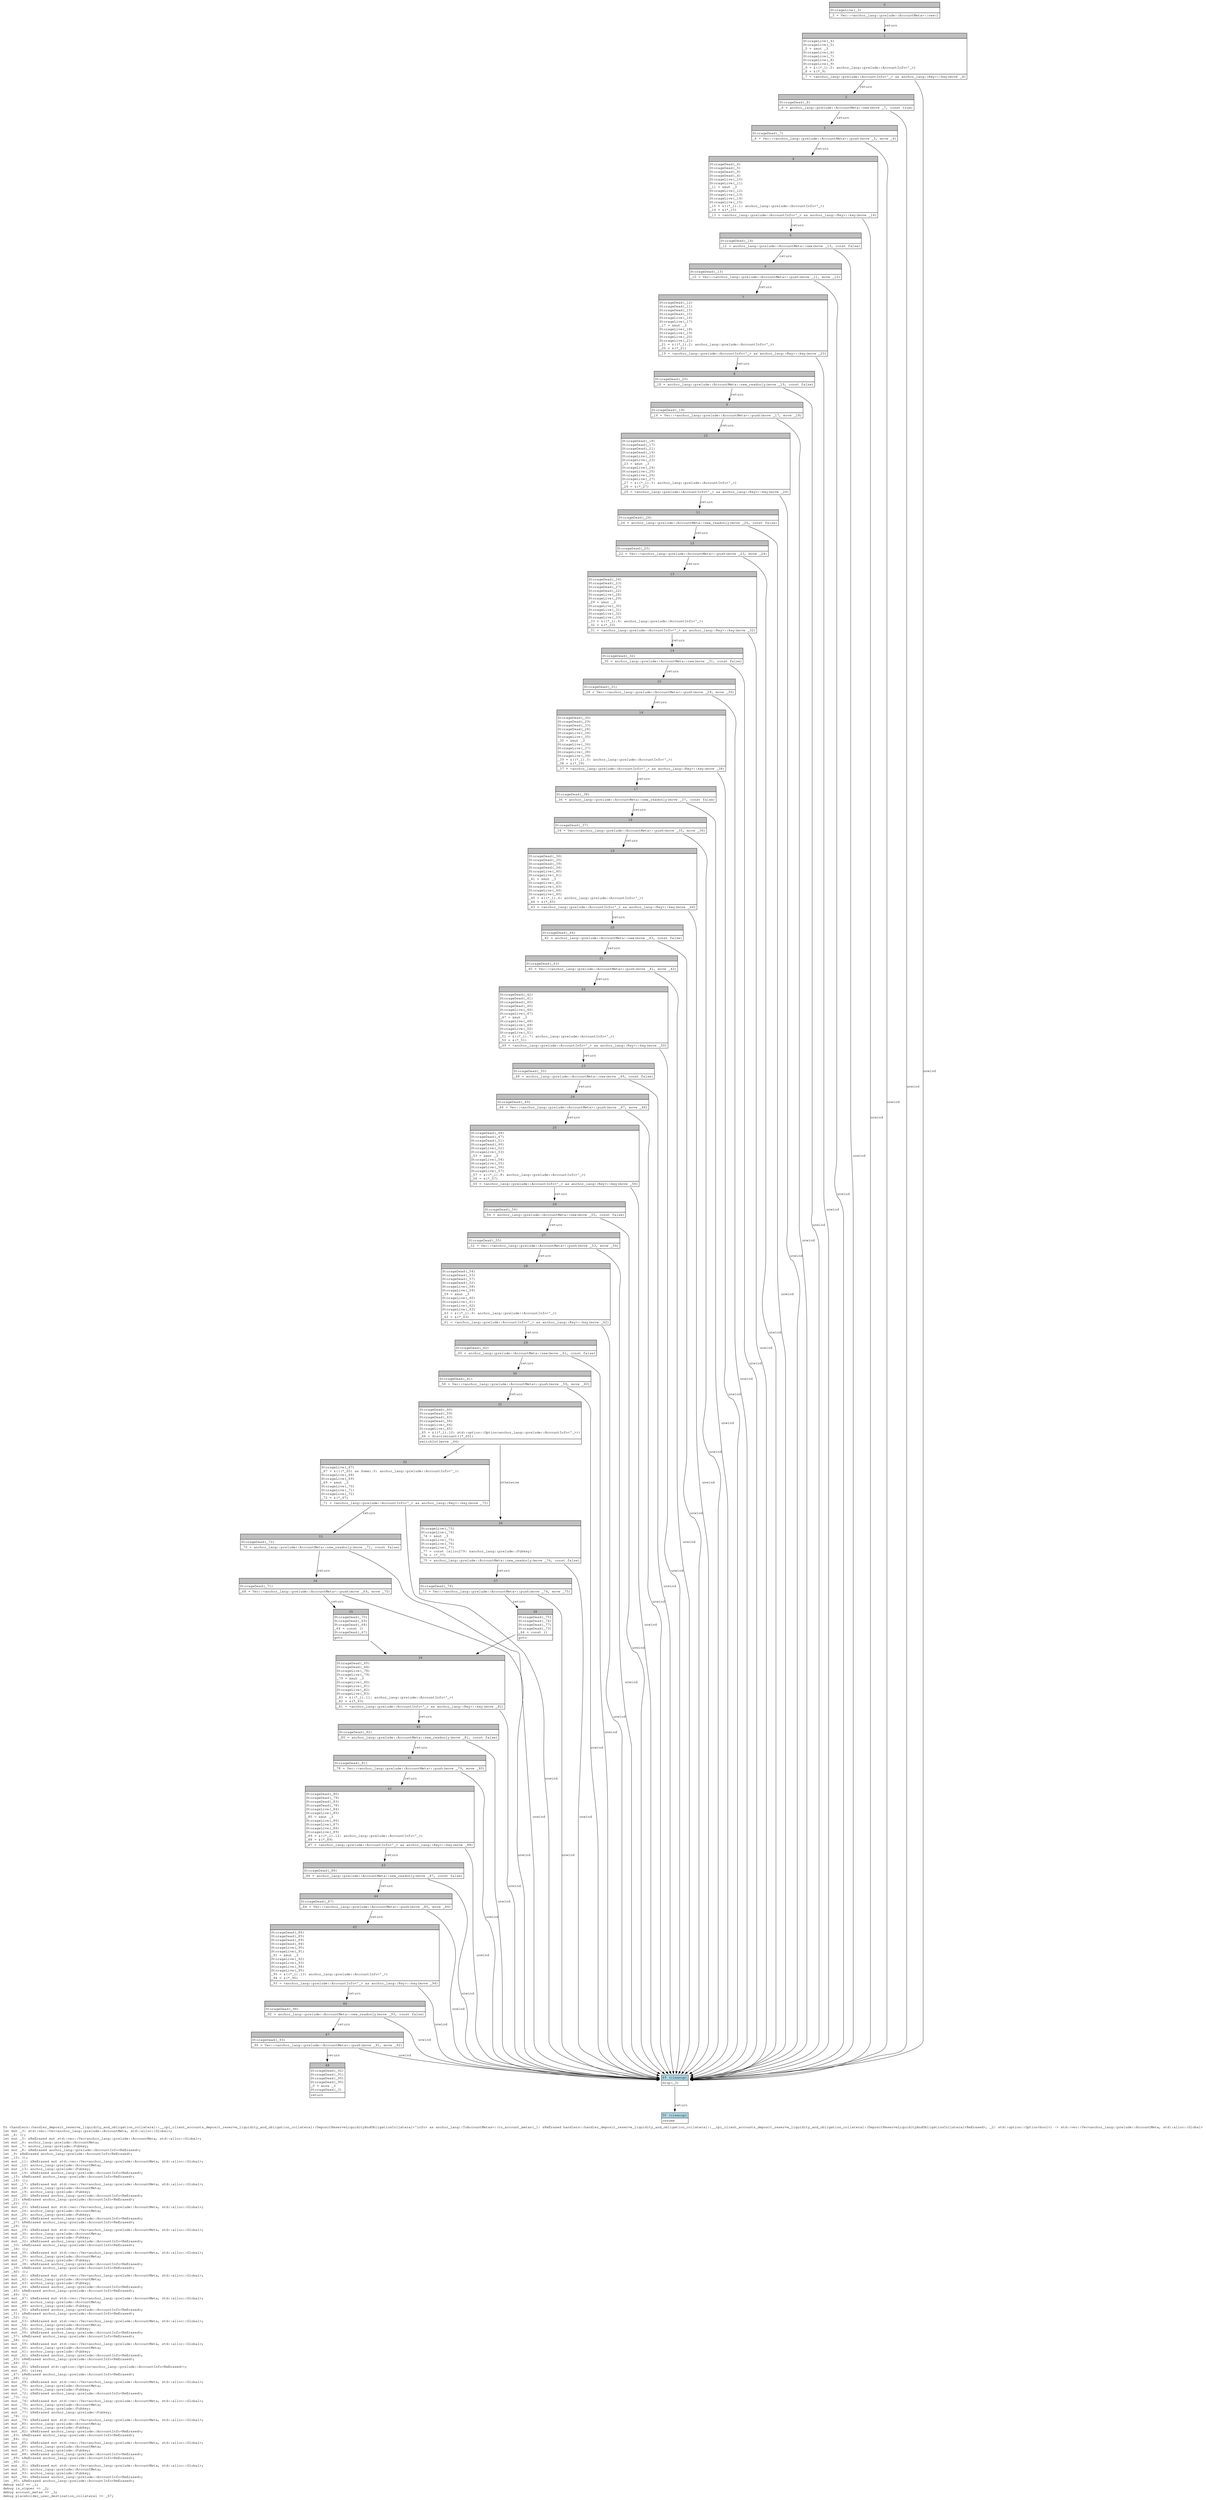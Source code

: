 digraph Mir_0_3464 {
    graph [fontname="Courier, monospace"];
    node [fontname="Courier, monospace"];
    edge [fontname="Courier, monospace"];
    label=<fn &lt;handlers::handler_deposit_reserve_liquidity_and_obligation_collateral::__cpi_client_accounts_deposit_reserve_liquidity_and_obligation_collateral::DepositReserveLiquidityAndObligationCollateral&lt;'info&gt; as anchor_lang::ToAccountMetas&gt;::to_account_metas(_1: &amp;ReErased handlers::handler_deposit_reserve_liquidity_and_obligation_collateral::__cpi_client_accounts_deposit_reserve_liquidity_and_obligation_collateral::DepositReserveLiquidityAndObligationCollateral&lt;ReErased&gt;, _2: std::option::Option&lt;bool&gt;) -&gt; std::vec::Vec&lt;anchor_lang::prelude::AccountMeta, std::alloc::Global&gt;<br align="left"/>let mut _3: std::vec::Vec&lt;anchor_lang::prelude::AccountMeta, std::alloc::Global&gt;;<br align="left"/>let _4: ();<br align="left"/>let mut _5: &amp;ReErased mut std::vec::Vec&lt;anchor_lang::prelude::AccountMeta, std::alloc::Global&gt;;<br align="left"/>let mut _6: anchor_lang::prelude::AccountMeta;<br align="left"/>let mut _7: anchor_lang::prelude::Pubkey;<br align="left"/>let mut _8: &amp;ReErased anchor_lang::prelude::AccountInfo&lt;ReErased&gt;;<br align="left"/>let _9: &amp;ReErased anchor_lang::prelude::AccountInfo&lt;ReErased&gt;;<br align="left"/>let _10: ();<br align="left"/>let mut _11: &amp;ReErased mut std::vec::Vec&lt;anchor_lang::prelude::AccountMeta, std::alloc::Global&gt;;<br align="left"/>let mut _12: anchor_lang::prelude::AccountMeta;<br align="left"/>let mut _13: anchor_lang::prelude::Pubkey;<br align="left"/>let mut _14: &amp;ReErased anchor_lang::prelude::AccountInfo&lt;ReErased&gt;;<br align="left"/>let _15: &amp;ReErased anchor_lang::prelude::AccountInfo&lt;ReErased&gt;;<br align="left"/>let _16: ();<br align="left"/>let mut _17: &amp;ReErased mut std::vec::Vec&lt;anchor_lang::prelude::AccountMeta, std::alloc::Global&gt;;<br align="left"/>let mut _18: anchor_lang::prelude::AccountMeta;<br align="left"/>let mut _19: anchor_lang::prelude::Pubkey;<br align="left"/>let mut _20: &amp;ReErased anchor_lang::prelude::AccountInfo&lt;ReErased&gt;;<br align="left"/>let _21: &amp;ReErased anchor_lang::prelude::AccountInfo&lt;ReErased&gt;;<br align="left"/>let _22: ();<br align="left"/>let mut _23: &amp;ReErased mut std::vec::Vec&lt;anchor_lang::prelude::AccountMeta, std::alloc::Global&gt;;<br align="left"/>let mut _24: anchor_lang::prelude::AccountMeta;<br align="left"/>let mut _25: anchor_lang::prelude::Pubkey;<br align="left"/>let mut _26: &amp;ReErased anchor_lang::prelude::AccountInfo&lt;ReErased&gt;;<br align="left"/>let _27: &amp;ReErased anchor_lang::prelude::AccountInfo&lt;ReErased&gt;;<br align="left"/>let _28: ();<br align="left"/>let mut _29: &amp;ReErased mut std::vec::Vec&lt;anchor_lang::prelude::AccountMeta, std::alloc::Global&gt;;<br align="left"/>let mut _30: anchor_lang::prelude::AccountMeta;<br align="left"/>let mut _31: anchor_lang::prelude::Pubkey;<br align="left"/>let mut _32: &amp;ReErased anchor_lang::prelude::AccountInfo&lt;ReErased&gt;;<br align="left"/>let _33: &amp;ReErased anchor_lang::prelude::AccountInfo&lt;ReErased&gt;;<br align="left"/>let _34: ();<br align="left"/>let mut _35: &amp;ReErased mut std::vec::Vec&lt;anchor_lang::prelude::AccountMeta, std::alloc::Global&gt;;<br align="left"/>let mut _36: anchor_lang::prelude::AccountMeta;<br align="left"/>let mut _37: anchor_lang::prelude::Pubkey;<br align="left"/>let mut _38: &amp;ReErased anchor_lang::prelude::AccountInfo&lt;ReErased&gt;;<br align="left"/>let _39: &amp;ReErased anchor_lang::prelude::AccountInfo&lt;ReErased&gt;;<br align="left"/>let _40: ();<br align="left"/>let mut _41: &amp;ReErased mut std::vec::Vec&lt;anchor_lang::prelude::AccountMeta, std::alloc::Global&gt;;<br align="left"/>let mut _42: anchor_lang::prelude::AccountMeta;<br align="left"/>let mut _43: anchor_lang::prelude::Pubkey;<br align="left"/>let mut _44: &amp;ReErased anchor_lang::prelude::AccountInfo&lt;ReErased&gt;;<br align="left"/>let _45: &amp;ReErased anchor_lang::prelude::AccountInfo&lt;ReErased&gt;;<br align="left"/>let _46: ();<br align="left"/>let mut _47: &amp;ReErased mut std::vec::Vec&lt;anchor_lang::prelude::AccountMeta, std::alloc::Global&gt;;<br align="left"/>let mut _48: anchor_lang::prelude::AccountMeta;<br align="left"/>let mut _49: anchor_lang::prelude::Pubkey;<br align="left"/>let mut _50: &amp;ReErased anchor_lang::prelude::AccountInfo&lt;ReErased&gt;;<br align="left"/>let _51: &amp;ReErased anchor_lang::prelude::AccountInfo&lt;ReErased&gt;;<br align="left"/>let _52: ();<br align="left"/>let mut _53: &amp;ReErased mut std::vec::Vec&lt;anchor_lang::prelude::AccountMeta, std::alloc::Global&gt;;<br align="left"/>let mut _54: anchor_lang::prelude::AccountMeta;<br align="left"/>let mut _55: anchor_lang::prelude::Pubkey;<br align="left"/>let mut _56: &amp;ReErased anchor_lang::prelude::AccountInfo&lt;ReErased&gt;;<br align="left"/>let _57: &amp;ReErased anchor_lang::prelude::AccountInfo&lt;ReErased&gt;;<br align="left"/>let _58: ();<br align="left"/>let mut _59: &amp;ReErased mut std::vec::Vec&lt;anchor_lang::prelude::AccountMeta, std::alloc::Global&gt;;<br align="left"/>let mut _60: anchor_lang::prelude::AccountMeta;<br align="left"/>let mut _61: anchor_lang::prelude::Pubkey;<br align="left"/>let mut _62: &amp;ReErased anchor_lang::prelude::AccountInfo&lt;ReErased&gt;;<br align="left"/>let _63: &amp;ReErased anchor_lang::prelude::AccountInfo&lt;ReErased&gt;;<br align="left"/>let _64: ();<br align="left"/>let mut _65: &amp;ReErased std::option::Option&lt;anchor_lang::prelude::AccountInfo&lt;ReErased&gt;&gt;;<br align="left"/>let mut _66: isize;<br align="left"/>let _67: &amp;ReErased anchor_lang::prelude::AccountInfo&lt;ReErased&gt;;<br align="left"/>let _68: ();<br align="left"/>let mut _69: &amp;ReErased mut std::vec::Vec&lt;anchor_lang::prelude::AccountMeta, std::alloc::Global&gt;;<br align="left"/>let mut _70: anchor_lang::prelude::AccountMeta;<br align="left"/>let mut _71: anchor_lang::prelude::Pubkey;<br align="left"/>let mut _72: &amp;ReErased anchor_lang::prelude::AccountInfo&lt;ReErased&gt;;<br align="left"/>let _73: ();<br align="left"/>let mut _74: &amp;ReErased mut std::vec::Vec&lt;anchor_lang::prelude::AccountMeta, std::alloc::Global&gt;;<br align="left"/>let mut _75: anchor_lang::prelude::AccountMeta;<br align="left"/>let mut _76: anchor_lang::prelude::Pubkey;<br align="left"/>let mut _77: &amp;ReErased anchor_lang::prelude::Pubkey;<br align="left"/>let _78: ();<br align="left"/>let mut _79: &amp;ReErased mut std::vec::Vec&lt;anchor_lang::prelude::AccountMeta, std::alloc::Global&gt;;<br align="left"/>let mut _80: anchor_lang::prelude::AccountMeta;<br align="left"/>let mut _81: anchor_lang::prelude::Pubkey;<br align="left"/>let mut _82: &amp;ReErased anchor_lang::prelude::AccountInfo&lt;ReErased&gt;;<br align="left"/>let _83: &amp;ReErased anchor_lang::prelude::AccountInfo&lt;ReErased&gt;;<br align="left"/>let _84: ();<br align="left"/>let mut _85: &amp;ReErased mut std::vec::Vec&lt;anchor_lang::prelude::AccountMeta, std::alloc::Global&gt;;<br align="left"/>let mut _86: anchor_lang::prelude::AccountMeta;<br align="left"/>let mut _87: anchor_lang::prelude::Pubkey;<br align="left"/>let mut _88: &amp;ReErased anchor_lang::prelude::AccountInfo&lt;ReErased&gt;;<br align="left"/>let _89: &amp;ReErased anchor_lang::prelude::AccountInfo&lt;ReErased&gt;;<br align="left"/>let _90: ();<br align="left"/>let mut _91: &amp;ReErased mut std::vec::Vec&lt;anchor_lang::prelude::AccountMeta, std::alloc::Global&gt;;<br align="left"/>let mut _92: anchor_lang::prelude::AccountMeta;<br align="left"/>let mut _93: anchor_lang::prelude::Pubkey;<br align="left"/>let mut _94: &amp;ReErased anchor_lang::prelude::AccountInfo&lt;ReErased&gt;;<br align="left"/>let _95: &amp;ReErased anchor_lang::prelude::AccountInfo&lt;ReErased&gt;;<br align="left"/>debug self =&gt; _1;<br align="left"/>debug is_signer =&gt; _2;<br align="left"/>debug account_metas =&gt; _3;<br align="left"/>debug placeholder_user_destination_collateral =&gt; _67;<br align="left"/>>;
    bb0__0_3464 [shape="none", label=<<table border="0" cellborder="1" cellspacing="0"><tr><td bgcolor="gray" align="center" colspan="1">0</td></tr><tr><td align="left" balign="left">StorageLive(_3)<br/></td></tr><tr><td align="left">_3 = Vec::&lt;anchor_lang::prelude::AccountMeta&gt;::new()</td></tr></table>>];
    bb1__0_3464 [shape="none", label=<<table border="0" cellborder="1" cellspacing="0"><tr><td bgcolor="gray" align="center" colspan="1">1</td></tr><tr><td align="left" balign="left">StorageLive(_4)<br/>StorageLive(_5)<br/>_5 = &amp;mut _3<br/>StorageLive(_6)<br/>StorageLive(_7)<br/>StorageLive(_8)<br/>StorageLive(_9)<br/>_9 = &amp;((*_1).0: anchor_lang::prelude::AccountInfo&lt;'_&gt;)<br/>_8 = &amp;(*_9)<br/></td></tr><tr><td align="left">_7 = &lt;anchor_lang::prelude::AccountInfo&lt;'_&gt; as anchor_lang::Key&gt;::key(move _8)</td></tr></table>>];
    bb2__0_3464 [shape="none", label=<<table border="0" cellborder="1" cellspacing="0"><tr><td bgcolor="gray" align="center" colspan="1">2</td></tr><tr><td align="left" balign="left">StorageDead(_8)<br/></td></tr><tr><td align="left">_6 = anchor_lang::prelude::AccountMeta::new(move _7, const true)</td></tr></table>>];
    bb3__0_3464 [shape="none", label=<<table border="0" cellborder="1" cellspacing="0"><tr><td bgcolor="gray" align="center" colspan="1">3</td></tr><tr><td align="left" balign="left">StorageDead(_7)<br/></td></tr><tr><td align="left">_4 = Vec::&lt;anchor_lang::prelude::AccountMeta&gt;::push(move _5, move _6)</td></tr></table>>];
    bb4__0_3464 [shape="none", label=<<table border="0" cellborder="1" cellspacing="0"><tr><td bgcolor="gray" align="center" colspan="1">4</td></tr><tr><td align="left" balign="left">StorageDead(_6)<br/>StorageDead(_5)<br/>StorageDead(_9)<br/>StorageDead(_4)<br/>StorageLive(_10)<br/>StorageLive(_11)<br/>_11 = &amp;mut _3<br/>StorageLive(_12)<br/>StorageLive(_13)<br/>StorageLive(_14)<br/>StorageLive(_15)<br/>_15 = &amp;((*_1).1: anchor_lang::prelude::AccountInfo&lt;'_&gt;)<br/>_14 = &amp;(*_15)<br/></td></tr><tr><td align="left">_13 = &lt;anchor_lang::prelude::AccountInfo&lt;'_&gt; as anchor_lang::Key&gt;::key(move _14)</td></tr></table>>];
    bb5__0_3464 [shape="none", label=<<table border="0" cellborder="1" cellspacing="0"><tr><td bgcolor="gray" align="center" colspan="1">5</td></tr><tr><td align="left" balign="left">StorageDead(_14)<br/></td></tr><tr><td align="left">_12 = anchor_lang::prelude::AccountMeta::new(move _13, const false)</td></tr></table>>];
    bb6__0_3464 [shape="none", label=<<table border="0" cellborder="1" cellspacing="0"><tr><td bgcolor="gray" align="center" colspan="1">6</td></tr><tr><td align="left" balign="left">StorageDead(_13)<br/></td></tr><tr><td align="left">_10 = Vec::&lt;anchor_lang::prelude::AccountMeta&gt;::push(move _11, move _12)</td></tr></table>>];
    bb7__0_3464 [shape="none", label=<<table border="0" cellborder="1" cellspacing="0"><tr><td bgcolor="gray" align="center" colspan="1">7</td></tr><tr><td align="left" balign="left">StorageDead(_12)<br/>StorageDead(_11)<br/>StorageDead(_15)<br/>StorageDead(_10)<br/>StorageLive(_16)<br/>StorageLive(_17)<br/>_17 = &amp;mut _3<br/>StorageLive(_18)<br/>StorageLive(_19)<br/>StorageLive(_20)<br/>StorageLive(_21)<br/>_21 = &amp;((*_1).2: anchor_lang::prelude::AccountInfo&lt;'_&gt;)<br/>_20 = &amp;(*_21)<br/></td></tr><tr><td align="left">_19 = &lt;anchor_lang::prelude::AccountInfo&lt;'_&gt; as anchor_lang::Key&gt;::key(move _20)</td></tr></table>>];
    bb8__0_3464 [shape="none", label=<<table border="0" cellborder="1" cellspacing="0"><tr><td bgcolor="gray" align="center" colspan="1">8</td></tr><tr><td align="left" balign="left">StorageDead(_20)<br/></td></tr><tr><td align="left">_18 = anchor_lang::prelude::AccountMeta::new_readonly(move _19, const false)</td></tr></table>>];
    bb9__0_3464 [shape="none", label=<<table border="0" cellborder="1" cellspacing="0"><tr><td bgcolor="gray" align="center" colspan="1">9</td></tr><tr><td align="left" balign="left">StorageDead(_19)<br/></td></tr><tr><td align="left">_16 = Vec::&lt;anchor_lang::prelude::AccountMeta&gt;::push(move _17, move _18)</td></tr></table>>];
    bb10__0_3464 [shape="none", label=<<table border="0" cellborder="1" cellspacing="0"><tr><td bgcolor="gray" align="center" colspan="1">10</td></tr><tr><td align="left" balign="left">StorageDead(_18)<br/>StorageDead(_17)<br/>StorageDead(_21)<br/>StorageDead(_16)<br/>StorageLive(_22)<br/>StorageLive(_23)<br/>_23 = &amp;mut _3<br/>StorageLive(_24)<br/>StorageLive(_25)<br/>StorageLive(_26)<br/>StorageLive(_27)<br/>_27 = &amp;((*_1).3: anchor_lang::prelude::AccountInfo&lt;'_&gt;)<br/>_26 = &amp;(*_27)<br/></td></tr><tr><td align="left">_25 = &lt;anchor_lang::prelude::AccountInfo&lt;'_&gt; as anchor_lang::Key&gt;::key(move _26)</td></tr></table>>];
    bb11__0_3464 [shape="none", label=<<table border="0" cellborder="1" cellspacing="0"><tr><td bgcolor="gray" align="center" colspan="1">11</td></tr><tr><td align="left" balign="left">StorageDead(_26)<br/></td></tr><tr><td align="left">_24 = anchor_lang::prelude::AccountMeta::new_readonly(move _25, const false)</td></tr></table>>];
    bb12__0_3464 [shape="none", label=<<table border="0" cellborder="1" cellspacing="0"><tr><td bgcolor="gray" align="center" colspan="1">12</td></tr><tr><td align="left" balign="left">StorageDead(_25)<br/></td></tr><tr><td align="left">_22 = Vec::&lt;anchor_lang::prelude::AccountMeta&gt;::push(move _23, move _24)</td></tr></table>>];
    bb13__0_3464 [shape="none", label=<<table border="0" cellborder="1" cellspacing="0"><tr><td bgcolor="gray" align="center" colspan="1">13</td></tr><tr><td align="left" balign="left">StorageDead(_24)<br/>StorageDead(_23)<br/>StorageDead(_27)<br/>StorageDead(_22)<br/>StorageLive(_28)<br/>StorageLive(_29)<br/>_29 = &amp;mut _3<br/>StorageLive(_30)<br/>StorageLive(_31)<br/>StorageLive(_32)<br/>StorageLive(_33)<br/>_33 = &amp;((*_1).4: anchor_lang::prelude::AccountInfo&lt;'_&gt;)<br/>_32 = &amp;(*_33)<br/></td></tr><tr><td align="left">_31 = &lt;anchor_lang::prelude::AccountInfo&lt;'_&gt; as anchor_lang::Key&gt;::key(move _32)</td></tr></table>>];
    bb14__0_3464 [shape="none", label=<<table border="0" cellborder="1" cellspacing="0"><tr><td bgcolor="gray" align="center" colspan="1">14</td></tr><tr><td align="left" balign="left">StorageDead(_32)<br/></td></tr><tr><td align="left">_30 = anchor_lang::prelude::AccountMeta::new(move _31, const false)</td></tr></table>>];
    bb15__0_3464 [shape="none", label=<<table border="0" cellborder="1" cellspacing="0"><tr><td bgcolor="gray" align="center" colspan="1">15</td></tr><tr><td align="left" balign="left">StorageDead(_31)<br/></td></tr><tr><td align="left">_28 = Vec::&lt;anchor_lang::prelude::AccountMeta&gt;::push(move _29, move _30)</td></tr></table>>];
    bb16__0_3464 [shape="none", label=<<table border="0" cellborder="1" cellspacing="0"><tr><td bgcolor="gray" align="center" colspan="1">16</td></tr><tr><td align="left" balign="left">StorageDead(_30)<br/>StorageDead(_29)<br/>StorageDead(_33)<br/>StorageDead(_28)<br/>StorageLive(_34)<br/>StorageLive(_35)<br/>_35 = &amp;mut _3<br/>StorageLive(_36)<br/>StorageLive(_37)<br/>StorageLive(_38)<br/>StorageLive(_39)<br/>_39 = &amp;((*_1).5: anchor_lang::prelude::AccountInfo&lt;'_&gt;)<br/>_38 = &amp;(*_39)<br/></td></tr><tr><td align="left">_37 = &lt;anchor_lang::prelude::AccountInfo&lt;'_&gt; as anchor_lang::Key&gt;::key(move _38)</td></tr></table>>];
    bb17__0_3464 [shape="none", label=<<table border="0" cellborder="1" cellspacing="0"><tr><td bgcolor="gray" align="center" colspan="1">17</td></tr><tr><td align="left" balign="left">StorageDead(_38)<br/></td></tr><tr><td align="left">_36 = anchor_lang::prelude::AccountMeta::new_readonly(move _37, const false)</td></tr></table>>];
    bb18__0_3464 [shape="none", label=<<table border="0" cellborder="1" cellspacing="0"><tr><td bgcolor="gray" align="center" colspan="1">18</td></tr><tr><td align="left" balign="left">StorageDead(_37)<br/></td></tr><tr><td align="left">_34 = Vec::&lt;anchor_lang::prelude::AccountMeta&gt;::push(move _35, move _36)</td></tr></table>>];
    bb19__0_3464 [shape="none", label=<<table border="0" cellborder="1" cellspacing="0"><tr><td bgcolor="gray" align="center" colspan="1">19</td></tr><tr><td align="left" balign="left">StorageDead(_36)<br/>StorageDead(_35)<br/>StorageDead(_39)<br/>StorageDead(_34)<br/>StorageLive(_40)<br/>StorageLive(_41)<br/>_41 = &amp;mut _3<br/>StorageLive(_42)<br/>StorageLive(_43)<br/>StorageLive(_44)<br/>StorageLive(_45)<br/>_45 = &amp;((*_1).6: anchor_lang::prelude::AccountInfo&lt;'_&gt;)<br/>_44 = &amp;(*_45)<br/></td></tr><tr><td align="left">_43 = &lt;anchor_lang::prelude::AccountInfo&lt;'_&gt; as anchor_lang::Key&gt;::key(move _44)</td></tr></table>>];
    bb20__0_3464 [shape="none", label=<<table border="0" cellborder="1" cellspacing="0"><tr><td bgcolor="gray" align="center" colspan="1">20</td></tr><tr><td align="left" balign="left">StorageDead(_44)<br/></td></tr><tr><td align="left">_42 = anchor_lang::prelude::AccountMeta::new(move _43, const false)</td></tr></table>>];
    bb21__0_3464 [shape="none", label=<<table border="0" cellborder="1" cellspacing="0"><tr><td bgcolor="gray" align="center" colspan="1">21</td></tr><tr><td align="left" balign="left">StorageDead(_43)<br/></td></tr><tr><td align="left">_40 = Vec::&lt;anchor_lang::prelude::AccountMeta&gt;::push(move _41, move _42)</td></tr></table>>];
    bb22__0_3464 [shape="none", label=<<table border="0" cellborder="1" cellspacing="0"><tr><td bgcolor="gray" align="center" colspan="1">22</td></tr><tr><td align="left" balign="left">StorageDead(_42)<br/>StorageDead(_41)<br/>StorageDead(_45)<br/>StorageDead(_40)<br/>StorageLive(_46)<br/>StorageLive(_47)<br/>_47 = &amp;mut _3<br/>StorageLive(_48)<br/>StorageLive(_49)<br/>StorageLive(_50)<br/>StorageLive(_51)<br/>_51 = &amp;((*_1).7: anchor_lang::prelude::AccountInfo&lt;'_&gt;)<br/>_50 = &amp;(*_51)<br/></td></tr><tr><td align="left">_49 = &lt;anchor_lang::prelude::AccountInfo&lt;'_&gt; as anchor_lang::Key&gt;::key(move _50)</td></tr></table>>];
    bb23__0_3464 [shape="none", label=<<table border="0" cellborder="1" cellspacing="0"><tr><td bgcolor="gray" align="center" colspan="1">23</td></tr><tr><td align="left" balign="left">StorageDead(_50)<br/></td></tr><tr><td align="left">_48 = anchor_lang::prelude::AccountMeta::new(move _49, const false)</td></tr></table>>];
    bb24__0_3464 [shape="none", label=<<table border="0" cellborder="1" cellspacing="0"><tr><td bgcolor="gray" align="center" colspan="1">24</td></tr><tr><td align="left" balign="left">StorageDead(_49)<br/></td></tr><tr><td align="left">_46 = Vec::&lt;anchor_lang::prelude::AccountMeta&gt;::push(move _47, move _48)</td></tr></table>>];
    bb25__0_3464 [shape="none", label=<<table border="0" cellborder="1" cellspacing="0"><tr><td bgcolor="gray" align="center" colspan="1">25</td></tr><tr><td align="left" balign="left">StorageDead(_48)<br/>StorageDead(_47)<br/>StorageDead(_51)<br/>StorageDead(_46)<br/>StorageLive(_52)<br/>StorageLive(_53)<br/>_53 = &amp;mut _3<br/>StorageLive(_54)<br/>StorageLive(_55)<br/>StorageLive(_56)<br/>StorageLive(_57)<br/>_57 = &amp;((*_1).8: anchor_lang::prelude::AccountInfo&lt;'_&gt;)<br/>_56 = &amp;(*_57)<br/></td></tr><tr><td align="left">_55 = &lt;anchor_lang::prelude::AccountInfo&lt;'_&gt; as anchor_lang::Key&gt;::key(move _56)</td></tr></table>>];
    bb26__0_3464 [shape="none", label=<<table border="0" cellborder="1" cellspacing="0"><tr><td bgcolor="gray" align="center" colspan="1">26</td></tr><tr><td align="left" balign="left">StorageDead(_56)<br/></td></tr><tr><td align="left">_54 = anchor_lang::prelude::AccountMeta::new(move _55, const false)</td></tr></table>>];
    bb27__0_3464 [shape="none", label=<<table border="0" cellborder="1" cellspacing="0"><tr><td bgcolor="gray" align="center" colspan="1">27</td></tr><tr><td align="left" balign="left">StorageDead(_55)<br/></td></tr><tr><td align="left">_52 = Vec::&lt;anchor_lang::prelude::AccountMeta&gt;::push(move _53, move _54)</td></tr></table>>];
    bb28__0_3464 [shape="none", label=<<table border="0" cellborder="1" cellspacing="0"><tr><td bgcolor="gray" align="center" colspan="1">28</td></tr><tr><td align="left" balign="left">StorageDead(_54)<br/>StorageDead(_53)<br/>StorageDead(_57)<br/>StorageDead(_52)<br/>StorageLive(_58)<br/>StorageLive(_59)<br/>_59 = &amp;mut _3<br/>StorageLive(_60)<br/>StorageLive(_61)<br/>StorageLive(_62)<br/>StorageLive(_63)<br/>_63 = &amp;((*_1).9: anchor_lang::prelude::AccountInfo&lt;'_&gt;)<br/>_62 = &amp;(*_63)<br/></td></tr><tr><td align="left">_61 = &lt;anchor_lang::prelude::AccountInfo&lt;'_&gt; as anchor_lang::Key&gt;::key(move _62)</td></tr></table>>];
    bb29__0_3464 [shape="none", label=<<table border="0" cellborder="1" cellspacing="0"><tr><td bgcolor="gray" align="center" colspan="1">29</td></tr><tr><td align="left" balign="left">StorageDead(_62)<br/></td></tr><tr><td align="left">_60 = anchor_lang::prelude::AccountMeta::new(move _61, const false)</td></tr></table>>];
    bb30__0_3464 [shape="none", label=<<table border="0" cellborder="1" cellspacing="0"><tr><td bgcolor="gray" align="center" colspan="1">30</td></tr><tr><td align="left" balign="left">StorageDead(_61)<br/></td></tr><tr><td align="left">_58 = Vec::&lt;anchor_lang::prelude::AccountMeta&gt;::push(move _59, move _60)</td></tr></table>>];
    bb31__0_3464 [shape="none", label=<<table border="0" cellborder="1" cellspacing="0"><tr><td bgcolor="gray" align="center" colspan="1">31</td></tr><tr><td align="left" balign="left">StorageDead(_60)<br/>StorageDead(_59)<br/>StorageDead(_63)<br/>StorageDead(_58)<br/>StorageLive(_64)<br/>StorageLive(_65)<br/>_65 = &amp;((*_1).10: std::option::Option&lt;anchor_lang::prelude::AccountInfo&lt;'_&gt;&gt;)<br/>_66 = discriminant((*_65))<br/></td></tr><tr><td align="left">switchInt(move _66)</td></tr></table>>];
    bb32__0_3464 [shape="none", label=<<table border="0" cellborder="1" cellspacing="0"><tr><td bgcolor="gray" align="center" colspan="1">32</td></tr><tr><td align="left" balign="left">StorageLive(_67)<br/>_67 = &amp;(((*_65) as Some).0: anchor_lang::prelude::AccountInfo&lt;'_&gt;)<br/>StorageLive(_68)<br/>StorageLive(_69)<br/>_69 = &amp;mut _3<br/>StorageLive(_70)<br/>StorageLive(_71)<br/>StorageLive(_72)<br/>_72 = &amp;(*_67)<br/></td></tr><tr><td align="left">_71 = &lt;anchor_lang::prelude::AccountInfo&lt;'_&gt; as anchor_lang::Key&gt;::key(move _72)</td></tr></table>>];
    bb33__0_3464 [shape="none", label=<<table border="0" cellborder="1" cellspacing="0"><tr><td bgcolor="gray" align="center" colspan="1">33</td></tr><tr><td align="left" balign="left">StorageDead(_72)<br/></td></tr><tr><td align="left">_70 = anchor_lang::prelude::AccountMeta::new_readonly(move _71, const false)</td></tr></table>>];
    bb34__0_3464 [shape="none", label=<<table border="0" cellborder="1" cellspacing="0"><tr><td bgcolor="gray" align="center" colspan="1">34</td></tr><tr><td align="left" balign="left">StorageDead(_71)<br/></td></tr><tr><td align="left">_68 = Vec::&lt;anchor_lang::prelude::AccountMeta&gt;::push(move _69, move _70)</td></tr></table>>];
    bb35__0_3464 [shape="none", label=<<table border="0" cellborder="1" cellspacing="0"><tr><td bgcolor="gray" align="center" colspan="1">35</td></tr><tr><td align="left" balign="left">StorageDead(_70)<br/>StorageDead(_69)<br/>StorageDead(_68)<br/>_64 = const ()<br/>StorageDead(_67)<br/></td></tr><tr><td align="left">goto</td></tr></table>>];
    bb36__0_3464 [shape="none", label=<<table border="0" cellborder="1" cellspacing="0"><tr><td bgcolor="gray" align="center" colspan="1">36</td></tr><tr><td align="left" balign="left">StorageLive(_73)<br/>StorageLive(_74)<br/>_74 = &amp;mut _3<br/>StorageLive(_75)<br/>StorageLive(_76)<br/>StorageLive(_77)<br/>_77 = const {alloc279: &amp;anchor_lang::prelude::Pubkey}<br/>_76 = (*_77)<br/></td></tr><tr><td align="left">_75 = anchor_lang::prelude::AccountMeta::new_readonly(move _76, const false)</td></tr></table>>];
    bb37__0_3464 [shape="none", label=<<table border="0" cellborder="1" cellspacing="0"><tr><td bgcolor="gray" align="center" colspan="1">37</td></tr><tr><td align="left" balign="left">StorageDead(_76)<br/></td></tr><tr><td align="left">_73 = Vec::&lt;anchor_lang::prelude::AccountMeta&gt;::push(move _74, move _75)</td></tr></table>>];
    bb38__0_3464 [shape="none", label=<<table border="0" cellborder="1" cellspacing="0"><tr><td bgcolor="gray" align="center" colspan="1">38</td></tr><tr><td align="left" balign="left">StorageDead(_75)<br/>StorageDead(_74)<br/>StorageDead(_77)<br/>StorageDead(_73)<br/>_64 = const ()<br/></td></tr><tr><td align="left">goto</td></tr></table>>];
    bb39__0_3464 [shape="none", label=<<table border="0" cellborder="1" cellspacing="0"><tr><td bgcolor="gray" align="center" colspan="1">39</td></tr><tr><td align="left" balign="left">StorageDead(_65)<br/>StorageDead(_64)<br/>StorageLive(_78)<br/>StorageLive(_79)<br/>_79 = &amp;mut _3<br/>StorageLive(_80)<br/>StorageLive(_81)<br/>StorageLive(_82)<br/>StorageLive(_83)<br/>_83 = &amp;((*_1).11: anchor_lang::prelude::AccountInfo&lt;'_&gt;)<br/>_82 = &amp;(*_83)<br/></td></tr><tr><td align="left">_81 = &lt;anchor_lang::prelude::AccountInfo&lt;'_&gt; as anchor_lang::Key&gt;::key(move _82)</td></tr></table>>];
    bb40__0_3464 [shape="none", label=<<table border="0" cellborder="1" cellspacing="0"><tr><td bgcolor="gray" align="center" colspan="1">40</td></tr><tr><td align="left" balign="left">StorageDead(_82)<br/></td></tr><tr><td align="left">_80 = anchor_lang::prelude::AccountMeta::new_readonly(move _81, const false)</td></tr></table>>];
    bb41__0_3464 [shape="none", label=<<table border="0" cellborder="1" cellspacing="0"><tr><td bgcolor="gray" align="center" colspan="1">41</td></tr><tr><td align="left" balign="left">StorageDead(_81)<br/></td></tr><tr><td align="left">_78 = Vec::&lt;anchor_lang::prelude::AccountMeta&gt;::push(move _79, move _80)</td></tr></table>>];
    bb42__0_3464 [shape="none", label=<<table border="0" cellborder="1" cellspacing="0"><tr><td bgcolor="gray" align="center" colspan="1">42</td></tr><tr><td align="left" balign="left">StorageDead(_80)<br/>StorageDead(_79)<br/>StorageDead(_83)<br/>StorageDead(_78)<br/>StorageLive(_84)<br/>StorageLive(_85)<br/>_85 = &amp;mut _3<br/>StorageLive(_86)<br/>StorageLive(_87)<br/>StorageLive(_88)<br/>StorageLive(_89)<br/>_89 = &amp;((*_1).12: anchor_lang::prelude::AccountInfo&lt;'_&gt;)<br/>_88 = &amp;(*_89)<br/></td></tr><tr><td align="left">_87 = &lt;anchor_lang::prelude::AccountInfo&lt;'_&gt; as anchor_lang::Key&gt;::key(move _88)</td></tr></table>>];
    bb43__0_3464 [shape="none", label=<<table border="0" cellborder="1" cellspacing="0"><tr><td bgcolor="gray" align="center" colspan="1">43</td></tr><tr><td align="left" balign="left">StorageDead(_88)<br/></td></tr><tr><td align="left">_86 = anchor_lang::prelude::AccountMeta::new_readonly(move _87, const false)</td></tr></table>>];
    bb44__0_3464 [shape="none", label=<<table border="0" cellborder="1" cellspacing="0"><tr><td bgcolor="gray" align="center" colspan="1">44</td></tr><tr><td align="left" balign="left">StorageDead(_87)<br/></td></tr><tr><td align="left">_84 = Vec::&lt;anchor_lang::prelude::AccountMeta&gt;::push(move _85, move _86)</td></tr></table>>];
    bb45__0_3464 [shape="none", label=<<table border="0" cellborder="1" cellspacing="0"><tr><td bgcolor="gray" align="center" colspan="1">45</td></tr><tr><td align="left" balign="left">StorageDead(_86)<br/>StorageDead(_85)<br/>StorageDead(_89)<br/>StorageDead(_84)<br/>StorageLive(_90)<br/>StorageLive(_91)<br/>_91 = &amp;mut _3<br/>StorageLive(_92)<br/>StorageLive(_93)<br/>StorageLive(_94)<br/>StorageLive(_95)<br/>_95 = &amp;((*_1).13: anchor_lang::prelude::AccountInfo&lt;'_&gt;)<br/>_94 = &amp;(*_95)<br/></td></tr><tr><td align="left">_93 = &lt;anchor_lang::prelude::AccountInfo&lt;'_&gt; as anchor_lang::Key&gt;::key(move _94)</td></tr></table>>];
    bb46__0_3464 [shape="none", label=<<table border="0" cellborder="1" cellspacing="0"><tr><td bgcolor="gray" align="center" colspan="1">46</td></tr><tr><td align="left" balign="left">StorageDead(_94)<br/></td></tr><tr><td align="left">_92 = anchor_lang::prelude::AccountMeta::new_readonly(move _93, const false)</td></tr></table>>];
    bb47__0_3464 [shape="none", label=<<table border="0" cellborder="1" cellspacing="0"><tr><td bgcolor="gray" align="center" colspan="1">47</td></tr><tr><td align="left" balign="left">StorageDead(_93)<br/></td></tr><tr><td align="left">_90 = Vec::&lt;anchor_lang::prelude::AccountMeta&gt;::push(move _91, move _92)</td></tr></table>>];
    bb48__0_3464 [shape="none", label=<<table border="0" cellborder="1" cellspacing="0"><tr><td bgcolor="gray" align="center" colspan="1">48</td></tr><tr><td align="left" balign="left">StorageDead(_92)<br/>StorageDead(_91)<br/>StorageDead(_95)<br/>StorageDead(_90)<br/>_0 = move _3<br/>StorageDead(_3)<br/></td></tr><tr><td align="left">return</td></tr></table>>];
    bb49__0_3464 [shape="none", label=<<table border="0" cellborder="1" cellspacing="0"><tr><td bgcolor="lightblue" align="center" colspan="1">49 (cleanup)</td></tr><tr><td align="left">drop(_3)</td></tr></table>>];
    bb50__0_3464 [shape="none", label=<<table border="0" cellborder="1" cellspacing="0"><tr><td bgcolor="lightblue" align="center" colspan="1">50 (cleanup)</td></tr><tr><td align="left">resume</td></tr></table>>];
    bb0__0_3464 -> bb1__0_3464 [label="return"];
    bb1__0_3464 -> bb2__0_3464 [label="return"];
    bb1__0_3464 -> bb49__0_3464 [label="unwind"];
    bb2__0_3464 -> bb3__0_3464 [label="return"];
    bb2__0_3464 -> bb49__0_3464 [label="unwind"];
    bb3__0_3464 -> bb4__0_3464 [label="return"];
    bb3__0_3464 -> bb49__0_3464 [label="unwind"];
    bb4__0_3464 -> bb5__0_3464 [label="return"];
    bb4__0_3464 -> bb49__0_3464 [label="unwind"];
    bb5__0_3464 -> bb6__0_3464 [label="return"];
    bb5__0_3464 -> bb49__0_3464 [label="unwind"];
    bb6__0_3464 -> bb7__0_3464 [label="return"];
    bb6__0_3464 -> bb49__0_3464 [label="unwind"];
    bb7__0_3464 -> bb8__0_3464 [label="return"];
    bb7__0_3464 -> bb49__0_3464 [label="unwind"];
    bb8__0_3464 -> bb9__0_3464 [label="return"];
    bb8__0_3464 -> bb49__0_3464 [label="unwind"];
    bb9__0_3464 -> bb10__0_3464 [label="return"];
    bb9__0_3464 -> bb49__0_3464 [label="unwind"];
    bb10__0_3464 -> bb11__0_3464 [label="return"];
    bb10__0_3464 -> bb49__0_3464 [label="unwind"];
    bb11__0_3464 -> bb12__0_3464 [label="return"];
    bb11__0_3464 -> bb49__0_3464 [label="unwind"];
    bb12__0_3464 -> bb13__0_3464 [label="return"];
    bb12__0_3464 -> bb49__0_3464 [label="unwind"];
    bb13__0_3464 -> bb14__0_3464 [label="return"];
    bb13__0_3464 -> bb49__0_3464 [label="unwind"];
    bb14__0_3464 -> bb15__0_3464 [label="return"];
    bb14__0_3464 -> bb49__0_3464 [label="unwind"];
    bb15__0_3464 -> bb16__0_3464 [label="return"];
    bb15__0_3464 -> bb49__0_3464 [label="unwind"];
    bb16__0_3464 -> bb17__0_3464 [label="return"];
    bb16__0_3464 -> bb49__0_3464 [label="unwind"];
    bb17__0_3464 -> bb18__0_3464 [label="return"];
    bb17__0_3464 -> bb49__0_3464 [label="unwind"];
    bb18__0_3464 -> bb19__0_3464 [label="return"];
    bb18__0_3464 -> bb49__0_3464 [label="unwind"];
    bb19__0_3464 -> bb20__0_3464 [label="return"];
    bb19__0_3464 -> bb49__0_3464 [label="unwind"];
    bb20__0_3464 -> bb21__0_3464 [label="return"];
    bb20__0_3464 -> bb49__0_3464 [label="unwind"];
    bb21__0_3464 -> bb22__0_3464 [label="return"];
    bb21__0_3464 -> bb49__0_3464 [label="unwind"];
    bb22__0_3464 -> bb23__0_3464 [label="return"];
    bb22__0_3464 -> bb49__0_3464 [label="unwind"];
    bb23__0_3464 -> bb24__0_3464 [label="return"];
    bb23__0_3464 -> bb49__0_3464 [label="unwind"];
    bb24__0_3464 -> bb25__0_3464 [label="return"];
    bb24__0_3464 -> bb49__0_3464 [label="unwind"];
    bb25__0_3464 -> bb26__0_3464 [label="return"];
    bb25__0_3464 -> bb49__0_3464 [label="unwind"];
    bb26__0_3464 -> bb27__0_3464 [label="return"];
    bb26__0_3464 -> bb49__0_3464 [label="unwind"];
    bb27__0_3464 -> bb28__0_3464 [label="return"];
    bb27__0_3464 -> bb49__0_3464 [label="unwind"];
    bb28__0_3464 -> bb29__0_3464 [label="return"];
    bb28__0_3464 -> bb49__0_3464 [label="unwind"];
    bb29__0_3464 -> bb30__0_3464 [label="return"];
    bb29__0_3464 -> bb49__0_3464 [label="unwind"];
    bb30__0_3464 -> bb31__0_3464 [label="return"];
    bb30__0_3464 -> bb49__0_3464 [label="unwind"];
    bb31__0_3464 -> bb32__0_3464 [label="1"];
    bb31__0_3464 -> bb36__0_3464 [label="otherwise"];
    bb32__0_3464 -> bb33__0_3464 [label="return"];
    bb32__0_3464 -> bb49__0_3464 [label="unwind"];
    bb33__0_3464 -> bb34__0_3464 [label="return"];
    bb33__0_3464 -> bb49__0_3464 [label="unwind"];
    bb34__0_3464 -> bb35__0_3464 [label="return"];
    bb34__0_3464 -> bb49__0_3464 [label="unwind"];
    bb35__0_3464 -> bb39__0_3464 [label=""];
    bb36__0_3464 -> bb37__0_3464 [label="return"];
    bb36__0_3464 -> bb49__0_3464 [label="unwind"];
    bb37__0_3464 -> bb38__0_3464 [label="return"];
    bb37__0_3464 -> bb49__0_3464 [label="unwind"];
    bb38__0_3464 -> bb39__0_3464 [label=""];
    bb39__0_3464 -> bb40__0_3464 [label="return"];
    bb39__0_3464 -> bb49__0_3464 [label="unwind"];
    bb40__0_3464 -> bb41__0_3464 [label="return"];
    bb40__0_3464 -> bb49__0_3464 [label="unwind"];
    bb41__0_3464 -> bb42__0_3464 [label="return"];
    bb41__0_3464 -> bb49__0_3464 [label="unwind"];
    bb42__0_3464 -> bb43__0_3464 [label="return"];
    bb42__0_3464 -> bb49__0_3464 [label="unwind"];
    bb43__0_3464 -> bb44__0_3464 [label="return"];
    bb43__0_3464 -> bb49__0_3464 [label="unwind"];
    bb44__0_3464 -> bb45__0_3464 [label="return"];
    bb44__0_3464 -> bb49__0_3464 [label="unwind"];
    bb45__0_3464 -> bb46__0_3464 [label="return"];
    bb45__0_3464 -> bb49__0_3464 [label="unwind"];
    bb46__0_3464 -> bb47__0_3464 [label="return"];
    bb46__0_3464 -> bb49__0_3464 [label="unwind"];
    bb47__0_3464 -> bb48__0_3464 [label="return"];
    bb47__0_3464 -> bb49__0_3464 [label="unwind"];
    bb49__0_3464 -> bb50__0_3464 [label="return"];
}
